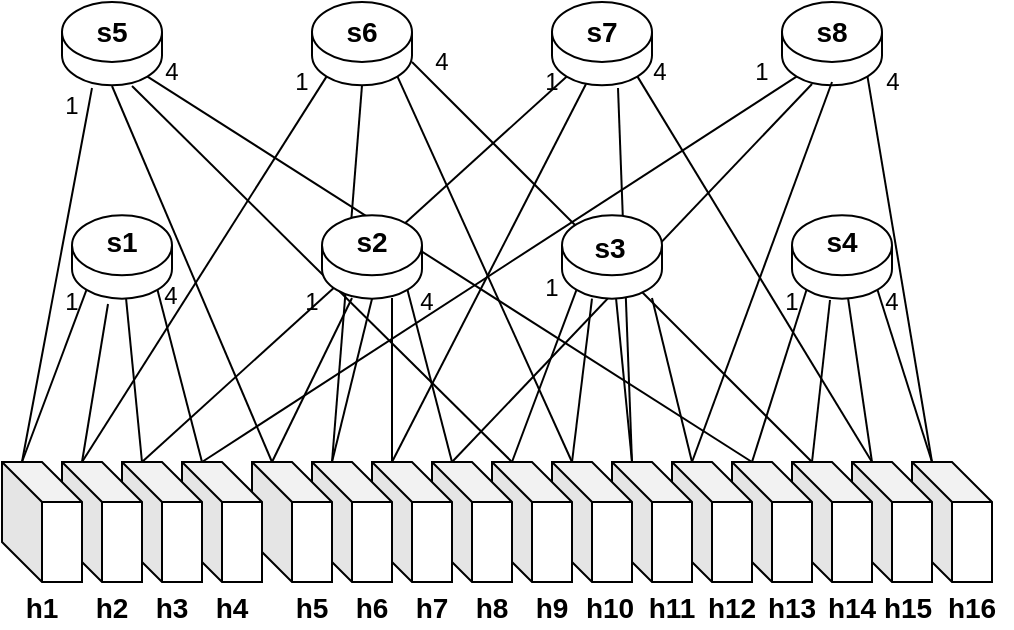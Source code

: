 <mxfile version="14.4.8" type="github">
  <diagram id="tkSsvwyT-QKNX5b_GbQI" name="第 1 页">
    <mxGraphModel dx="1662" dy="762" grid="1" gridSize="10" guides="1" tooltips="1" connect="1" arrows="1" fold="1" page="1" pageScale="1" pageWidth="827" pageHeight="1169" math="0" shadow="0">
      <root>
        <mxCell id="0" />
        <mxCell id="1" parent="0" />
        <mxCell id="td2FWiPlg4FryS3ejVmA-80" value="" style="shape=cube;whiteSpace=wrap;html=1;boundedLbl=1;backgroundOutline=1;darkOpacity=0.05;darkOpacity2=0.1;" vertex="1" parent="1">
          <mxGeometry x="540" y="320" width="40" height="60" as="geometry" />
        </mxCell>
        <mxCell id="td2FWiPlg4FryS3ejVmA-81" value="" style="shape=cube;whiteSpace=wrap;html=1;boundedLbl=1;backgroundOutline=1;darkOpacity=0.05;darkOpacity2=0.1;" vertex="1" parent="1">
          <mxGeometry x="510" y="320" width="40" height="60" as="geometry" />
        </mxCell>
        <mxCell id="td2FWiPlg4FryS3ejVmA-82" value="" style="shape=cylinder3;whiteSpace=wrap;html=1;boundedLbl=1;backgroundOutline=1;size=15;" vertex="1" parent="1">
          <mxGeometry x="480" y="196.66" width="50" height="41.67" as="geometry" />
        </mxCell>
        <mxCell id="td2FWiPlg4FryS3ejVmA-83" value="" style="shape=cube;whiteSpace=wrap;html=1;boundedLbl=1;backgroundOutline=1;darkOpacity=0.05;darkOpacity2=0.1;" vertex="1" parent="1">
          <mxGeometry x="480" y="320" width="40" height="60" as="geometry" />
        </mxCell>
        <mxCell id="td2FWiPlg4FryS3ejVmA-84" value="" style="shape=cube;whiteSpace=wrap;html=1;boundedLbl=1;backgroundOutline=1;darkOpacity=0.05;darkOpacity2=0.1;" vertex="1" parent="1">
          <mxGeometry x="450" y="320" width="40" height="60" as="geometry" />
        </mxCell>
        <mxCell id="td2FWiPlg4FryS3ejVmA-85" value="" style="endArrow=none;html=1;exitX=0;exitY=0;exitDx=10;exitDy=0;exitPerimeter=0;entryX=0.145;entryY=1;entryDx=0;entryDy=-4.35;entryPerimeter=0;" edge="1" parent="1" source="td2FWiPlg4FryS3ejVmA-84" target="td2FWiPlg4FryS3ejVmA-82">
          <mxGeometry width="50" height="50" relative="1" as="geometry">
            <mxPoint x="760" y="420" as="sourcePoint" />
            <mxPoint x="810" y="370" as="targetPoint" />
          </mxGeometry>
        </mxCell>
        <mxCell id="td2FWiPlg4FryS3ejVmA-86" value="" style="endArrow=none;html=1;exitX=0;exitY=0;exitDx=10;exitDy=0;exitPerimeter=0;entryX=0.38;entryY=1.016;entryDx=0;entryDy=0;entryPerimeter=0;" edge="1" parent="1" source="td2FWiPlg4FryS3ejVmA-83" target="td2FWiPlg4FryS3ejVmA-82">
          <mxGeometry width="50" height="50" relative="1" as="geometry">
            <mxPoint x="470" y="330" as="sourcePoint" />
            <mxPoint x="535" y="180" as="targetPoint" />
          </mxGeometry>
        </mxCell>
        <mxCell id="td2FWiPlg4FryS3ejVmA-87" value="" style="endArrow=none;html=1;exitX=0;exitY=0;exitDx=10;exitDy=0;exitPerimeter=0;" edge="1" parent="1" source="td2FWiPlg4FryS3ejVmA-81" target="td2FWiPlg4FryS3ejVmA-82">
          <mxGeometry width="50" height="50" relative="1" as="geometry">
            <mxPoint x="500" y="330" as="sourcePoint" />
            <mxPoint x="535" y="180" as="targetPoint" />
          </mxGeometry>
        </mxCell>
        <mxCell id="td2FWiPlg4FryS3ejVmA-88" value="" style="endArrow=none;html=1;exitX=0;exitY=0;exitDx=10;exitDy=0;exitPerimeter=0;entryX=0.855;entryY=1;entryDx=0;entryDy=-4.35;entryPerimeter=0;" edge="1" parent="1" source="td2FWiPlg4FryS3ejVmA-80" target="td2FWiPlg4FryS3ejVmA-82">
          <mxGeometry width="50" height="50" relative="1" as="geometry">
            <mxPoint x="510" y="340" as="sourcePoint" />
            <mxPoint x="545" y="190" as="targetPoint" />
          </mxGeometry>
        </mxCell>
        <mxCell id="td2FWiPlg4FryS3ejVmA-71" value="" style="shape=cube;whiteSpace=wrap;html=1;boundedLbl=1;backgroundOutline=1;darkOpacity=0.05;darkOpacity2=0.1;" vertex="1" parent="1">
          <mxGeometry x="420" y="320" width="40" height="60" as="geometry" />
        </mxCell>
        <mxCell id="td2FWiPlg4FryS3ejVmA-72" value="" style="shape=cube;whiteSpace=wrap;html=1;boundedLbl=1;backgroundOutline=1;darkOpacity=0.05;darkOpacity2=0.1;" vertex="1" parent="1">
          <mxGeometry x="390" y="320" width="40" height="60" as="geometry" />
        </mxCell>
        <mxCell id="td2FWiPlg4FryS3ejVmA-74" value="" style="shape=cube;whiteSpace=wrap;html=1;boundedLbl=1;backgroundOutline=1;darkOpacity=0.05;darkOpacity2=0.1;" vertex="1" parent="1">
          <mxGeometry x="360" y="320" width="40" height="60" as="geometry" />
        </mxCell>
        <mxCell id="td2FWiPlg4FryS3ejVmA-75" value="" style="shape=cube;whiteSpace=wrap;html=1;boundedLbl=1;backgroundOutline=1;darkOpacity=0.05;darkOpacity2=0.1;" vertex="1" parent="1">
          <mxGeometry x="330" y="320" width="40" height="60" as="geometry" />
        </mxCell>
        <mxCell id="td2FWiPlg4FryS3ejVmA-76" value="" style="endArrow=none;html=1;exitX=0;exitY=0;exitDx=10;exitDy=0;exitPerimeter=0;entryX=0.145;entryY=1;entryDx=0;entryDy=-4.35;entryPerimeter=0;" edge="1" parent="1" source="td2FWiPlg4FryS3ejVmA-75" target="td2FWiPlg4FryS3ejVmA-73">
          <mxGeometry width="50" height="50" relative="1" as="geometry">
            <mxPoint x="640" y="420" as="sourcePoint" />
            <mxPoint x="390" y="238" as="targetPoint" />
          </mxGeometry>
        </mxCell>
        <mxCell id="td2FWiPlg4FryS3ejVmA-77" value="" style="endArrow=none;html=1;exitX=0;exitY=0;exitDx=10;exitDy=0;exitPerimeter=0;entryX=0.3;entryY=1;entryDx=0;entryDy=0;entryPerimeter=0;" edge="1" parent="1" source="td2FWiPlg4FryS3ejVmA-74" target="td2FWiPlg4FryS3ejVmA-73">
          <mxGeometry width="50" height="50" relative="1" as="geometry">
            <mxPoint x="350" y="330" as="sourcePoint" />
            <mxPoint x="415" y="180" as="targetPoint" />
          </mxGeometry>
        </mxCell>
        <mxCell id="td2FWiPlg4FryS3ejVmA-78" value="" style="endArrow=none;html=1;exitX=0;exitY=0;exitDx=10;exitDy=0;exitPerimeter=0;" edge="1" parent="1" source="td2FWiPlg4FryS3ejVmA-72" target="td2FWiPlg4FryS3ejVmA-73">
          <mxGeometry width="50" height="50" relative="1" as="geometry">
            <mxPoint x="380" y="330" as="sourcePoint" />
            <mxPoint x="415" y="180" as="targetPoint" />
          </mxGeometry>
        </mxCell>
        <mxCell id="td2FWiPlg4FryS3ejVmA-79" value="" style="endArrow=none;html=1;exitX=0;exitY=0;exitDx=10;exitDy=0;exitPerimeter=0;" edge="1" parent="1" source="td2FWiPlg4FryS3ejVmA-71">
          <mxGeometry width="50" height="50" relative="1" as="geometry">
            <mxPoint x="390" y="340" as="sourcePoint" />
            <mxPoint x="410" y="238" as="targetPoint" />
          </mxGeometry>
        </mxCell>
        <mxCell id="td2FWiPlg4FryS3ejVmA-3" value="" style="shape=cylinder3;whiteSpace=wrap;html=1;boundedLbl=1;backgroundOutline=1;size=15;" vertex="1" parent="1">
          <mxGeometry x="240" y="90" width="50" height="41.67" as="geometry" />
        </mxCell>
        <mxCell id="td2FWiPlg4FryS3ejVmA-19" value="" style="shape=cylinder3;whiteSpace=wrap;html=1;boundedLbl=1;backgroundOutline=1;size=15;" vertex="1" parent="1">
          <mxGeometry x="115" y="90" width="50" height="41.67" as="geometry" />
        </mxCell>
        <mxCell id="td2FWiPlg4FryS3ejVmA-62" value="" style="shape=cube;whiteSpace=wrap;html=1;boundedLbl=1;backgroundOutline=1;darkOpacity=0.05;darkOpacity2=0.1;" vertex="1" parent="1">
          <mxGeometry x="300" y="320" width="40" height="60" as="geometry" />
        </mxCell>
        <mxCell id="td2FWiPlg4FryS3ejVmA-63" value="" style="shape=cube;whiteSpace=wrap;html=1;boundedLbl=1;backgroundOutline=1;darkOpacity=0.05;darkOpacity2=0.1;" vertex="1" parent="1">
          <mxGeometry x="270" y="320" width="40" height="60" as="geometry" />
        </mxCell>
        <mxCell id="td2FWiPlg4FryS3ejVmA-65" value="" style="shape=cube;whiteSpace=wrap;html=1;boundedLbl=1;backgroundOutline=1;darkOpacity=0.05;darkOpacity2=0.1;" vertex="1" parent="1">
          <mxGeometry x="240" y="320" width="40" height="60" as="geometry" />
        </mxCell>
        <mxCell id="td2FWiPlg4FryS3ejVmA-66" value="" style="shape=cube;whiteSpace=wrap;html=1;boundedLbl=1;backgroundOutline=1;darkOpacity=0.05;darkOpacity2=0.1;" vertex="1" parent="1">
          <mxGeometry x="210" y="320" width="40" height="60" as="geometry" />
        </mxCell>
        <mxCell id="td2FWiPlg4FryS3ejVmA-67" value="" style="endArrow=none;html=1;exitX=0;exitY=0;exitDx=10;exitDy=0;exitPerimeter=0;" edge="1" parent="1" source="td2FWiPlg4FryS3ejVmA-66">
          <mxGeometry width="50" height="50" relative="1" as="geometry">
            <mxPoint x="520" y="420" as="sourcePoint" />
            <mxPoint x="260" y="238" as="targetPoint" />
          </mxGeometry>
        </mxCell>
        <mxCell id="td2FWiPlg4FryS3ejVmA-68" value="" style="endArrow=none;html=1;exitX=0;exitY=0;exitDx=10;exitDy=0;exitPerimeter=0;entryX=0.5;entryY=1;entryDx=0;entryDy=0;entryPerimeter=0;" edge="1" parent="1" source="td2FWiPlg4FryS3ejVmA-65" target="td2FWiPlg4FryS3ejVmA-64">
          <mxGeometry width="50" height="50" relative="1" as="geometry">
            <mxPoint x="230" y="330" as="sourcePoint" />
            <mxPoint x="295" y="180" as="targetPoint" />
          </mxGeometry>
        </mxCell>
        <mxCell id="td2FWiPlg4FryS3ejVmA-69" value="" style="endArrow=none;html=1;exitX=0;exitY=0;exitDx=10;exitDy=0;exitPerimeter=0;" edge="1" parent="1" source="td2FWiPlg4FryS3ejVmA-63">
          <mxGeometry width="50" height="50" relative="1" as="geometry">
            <mxPoint x="260" y="330" as="sourcePoint" />
            <mxPoint x="280" y="238" as="targetPoint" />
          </mxGeometry>
        </mxCell>
        <mxCell id="td2FWiPlg4FryS3ejVmA-70" value="" style="endArrow=none;html=1;exitX=0;exitY=0;exitDx=10;exitDy=0;exitPerimeter=0;entryX=0.855;entryY=1;entryDx=0;entryDy=-4.35;entryPerimeter=0;" edge="1" parent="1" source="td2FWiPlg4FryS3ejVmA-62" target="td2FWiPlg4FryS3ejVmA-64">
          <mxGeometry width="50" height="50" relative="1" as="geometry">
            <mxPoint x="270" y="340" as="sourcePoint" />
            <mxPoint x="305" y="190" as="targetPoint" />
          </mxGeometry>
        </mxCell>
        <mxCell id="td2FWiPlg4FryS3ejVmA-32" value="" style="shape=cube;whiteSpace=wrap;html=1;boundedLbl=1;backgroundOutline=1;darkOpacity=0.05;darkOpacity2=0.1;" vertex="1" parent="1">
          <mxGeometry x="175" y="320" width="40" height="60" as="geometry" />
        </mxCell>
        <mxCell id="td2FWiPlg4FryS3ejVmA-31" value="" style="shape=cube;whiteSpace=wrap;html=1;boundedLbl=1;backgroundOutline=1;darkOpacity=0.05;darkOpacity2=0.1;" vertex="1" parent="1">
          <mxGeometry x="145" y="320" width="40" height="60" as="geometry" />
        </mxCell>
        <mxCell id="td2FWiPlg4FryS3ejVmA-1" value="" style="shape=cylinder3;whiteSpace=wrap;html=1;boundedLbl=1;backgroundOutline=1;size=15;" vertex="1" parent="1">
          <mxGeometry x="120" y="196.66" width="50" height="41.67" as="geometry" />
        </mxCell>
        <mxCell id="td2FWiPlg4FryS3ejVmA-23" value="" style="shape=cube;whiteSpace=wrap;html=1;boundedLbl=1;backgroundOutline=1;darkOpacity=0.05;darkOpacity2=0.1;" vertex="1" parent="1">
          <mxGeometry x="115" y="320" width="40" height="60" as="geometry" />
        </mxCell>
        <mxCell id="td2FWiPlg4FryS3ejVmA-33" value="" style="shape=cube;whiteSpace=wrap;html=1;boundedLbl=1;backgroundOutline=1;darkOpacity=0.05;darkOpacity2=0.1;" vertex="1" parent="1">
          <mxGeometry x="85" y="320" width="40" height="60" as="geometry" />
        </mxCell>
        <mxCell id="td2FWiPlg4FryS3ejVmA-48" value="" style="endArrow=none;html=1;exitX=0;exitY=0;exitDx=10;exitDy=0;exitPerimeter=0;entryX=0.145;entryY=1;entryDx=0;entryDy=-4.35;entryPerimeter=0;" edge="1" parent="1" source="td2FWiPlg4FryS3ejVmA-33" target="td2FWiPlg4FryS3ejVmA-1">
          <mxGeometry width="50" height="50" relative="1" as="geometry">
            <mxPoint x="395" y="420" as="sourcePoint" />
            <mxPoint x="445" y="370" as="targetPoint" />
          </mxGeometry>
        </mxCell>
        <mxCell id="td2FWiPlg4FryS3ejVmA-49" value="" style="endArrow=none;html=1;exitX=0;exitY=0;exitDx=10;exitDy=0;exitPerimeter=0;entryX=0.36;entryY=1.064;entryDx=0;entryDy=0;entryPerimeter=0;" edge="1" parent="1" source="td2FWiPlg4FryS3ejVmA-23" target="td2FWiPlg4FryS3ejVmA-1">
          <mxGeometry width="50" height="50" relative="1" as="geometry">
            <mxPoint x="105" y="330" as="sourcePoint" />
            <mxPoint x="170" y="180" as="targetPoint" />
          </mxGeometry>
        </mxCell>
        <mxCell id="td2FWiPlg4FryS3ejVmA-51" value="" style="endArrow=none;html=1;exitX=0;exitY=0;exitDx=10;exitDy=0;exitPerimeter=0;" edge="1" parent="1" source="td2FWiPlg4FryS3ejVmA-31" target="td2FWiPlg4FryS3ejVmA-1">
          <mxGeometry width="50" height="50" relative="1" as="geometry">
            <mxPoint x="135" y="330" as="sourcePoint" />
            <mxPoint x="170" y="180" as="targetPoint" />
          </mxGeometry>
        </mxCell>
        <mxCell id="td2FWiPlg4FryS3ejVmA-52" value="" style="endArrow=none;html=1;exitX=0;exitY=0;exitDx=10;exitDy=0;exitPerimeter=0;entryX=0.855;entryY=1;entryDx=0;entryDy=-4.35;entryPerimeter=0;" edge="1" parent="1" source="td2FWiPlg4FryS3ejVmA-32" target="td2FWiPlg4FryS3ejVmA-1">
          <mxGeometry width="50" height="50" relative="1" as="geometry">
            <mxPoint x="145" y="340" as="sourcePoint" />
            <mxPoint x="180" y="190" as="targetPoint" />
          </mxGeometry>
        </mxCell>
        <mxCell id="td2FWiPlg4FryS3ejVmA-89" value="" style="endArrow=none;html=1;exitX=0;exitY=0;exitDx=10;exitDy=0;exitPerimeter=0;entryX=0.3;entryY=1.032;entryDx=0;entryDy=0;entryPerimeter=0;" edge="1" parent="1" source="td2FWiPlg4FryS3ejVmA-33" target="td2FWiPlg4FryS3ejVmA-19">
          <mxGeometry width="50" height="50" relative="1" as="geometry">
            <mxPoint x="105" y="330" as="sourcePoint" />
            <mxPoint x="155" y="248.33" as="targetPoint" />
          </mxGeometry>
        </mxCell>
        <mxCell id="td2FWiPlg4FryS3ejVmA-90" value="" style="endArrow=none;html=1;exitX=0;exitY=0;exitDx=10;exitDy=0;exitPerimeter=0;" edge="1" parent="1" source="td2FWiPlg4FryS3ejVmA-66">
          <mxGeometry width="50" height="50" relative="1" as="geometry">
            <mxPoint x="115" y="340" as="sourcePoint" />
            <mxPoint x="140" y="132" as="targetPoint" />
          </mxGeometry>
        </mxCell>
        <mxCell id="td2FWiPlg4FryS3ejVmA-91" value="" style="endArrow=none;html=1;exitX=0;exitY=0;exitDx=10;exitDy=0;exitPerimeter=0;" edge="1" parent="1" source="td2FWiPlg4FryS3ejVmA-75">
          <mxGeometry width="50" height="50" relative="1" as="geometry">
            <mxPoint x="125" y="350" as="sourcePoint" />
            <mxPoint x="150" y="132" as="targetPoint" />
          </mxGeometry>
        </mxCell>
        <mxCell id="td2FWiPlg4FryS3ejVmA-92" value="" style="endArrow=none;html=1;exitX=0;exitY=0;exitDx=10;exitDy=0;exitPerimeter=0;entryX=0.855;entryY=1;entryDx=0;entryDy=-4.35;entryPerimeter=0;" edge="1" parent="1" source="td2FWiPlg4FryS3ejVmA-84" target="td2FWiPlg4FryS3ejVmA-19">
          <mxGeometry width="50" height="50" relative="1" as="geometry">
            <mxPoint x="135" y="360" as="sourcePoint" />
            <mxPoint x="160" y="120" as="targetPoint" />
          </mxGeometry>
        </mxCell>
        <mxCell id="td2FWiPlg4FryS3ejVmA-93" value="" style="endArrow=none;html=1;exitX=0;exitY=0;exitDx=10;exitDy=0;exitPerimeter=0;entryX=0.145;entryY=1;entryDx=0;entryDy=-4.35;entryPerimeter=0;" edge="1" parent="1" source="td2FWiPlg4FryS3ejVmA-23" target="td2FWiPlg4FryS3ejVmA-3">
          <mxGeometry width="50" height="50" relative="1" as="geometry">
            <mxPoint x="145" y="370" as="sourcePoint" />
            <mxPoint x="195" y="288.33" as="targetPoint" />
          </mxGeometry>
        </mxCell>
        <mxCell id="td2FWiPlg4FryS3ejVmA-94" value="" style="endArrow=none;html=1;entryX=0.5;entryY=1;entryDx=0;entryDy=0;entryPerimeter=0;" edge="1" parent="1" target="td2FWiPlg4FryS3ejVmA-3">
          <mxGeometry width="50" height="50" relative="1" as="geometry">
            <mxPoint x="250" y="320" as="sourcePoint" />
            <mxPoint x="205" y="298.33" as="targetPoint" />
          </mxGeometry>
        </mxCell>
        <mxCell id="td2FWiPlg4FryS3ejVmA-95" value="" style="endArrow=none;html=1;exitX=0;exitY=0;exitDx=10;exitDy=0;exitPerimeter=0;entryX=0.855;entryY=1;entryDx=0;entryDy=-4.35;entryPerimeter=0;" edge="1" parent="1" source="td2FWiPlg4FryS3ejVmA-74" target="td2FWiPlg4FryS3ejVmA-3">
          <mxGeometry width="50" height="50" relative="1" as="geometry">
            <mxPoint x="165" y="390" as="sourcePoint" />
            <mxPoint x="215" y="308.33" as="targetPoint" />
          </mxGeometry>
        </mxCell>
        <mxCell id="td2FWiPlg4FryS3ejVmA-96" value="" style="endArrow=none;html=1;exitX=0;exitY=0;exitDx=10;exitDy=0;exitPerimeter=0;" edge="1" parent="1" source="td2FWiPlg4FryS3ejVmA-83">
          <mxGeometry width="50" height="50" relative="1" as="geometry">
            <mxPoint x="175" y="400" as="sourcePoint" />
            <mxPoint x="290" y="120" as="targetPoint" />
          </mxGeometry>
        </mxCell>
        <mxCell id="td2FWiPlg4FryS3ejVmA-97" value="" style="endArrow=none;html=1;exitX=0;exitY=0;exitDx=10;exitDy=0;exitPerimeter=0;entryX=0.145;entryY=1;entryDx=0;entryDy=-4.35;entryPerimeter=0;" edge="1" parent="1" source="td2FWiPlg4FryS3ejVmA-31" target="td2FWiPlg4FryS3ejVmA-98">
          <mxGeometry width="50" height="50" relative="1" as="geometry">
            <mxPoint x="330" y="211.67" as="sourcePoint" />
            <mxPoint x="380" y="130.0" as="targetPoint" />
          </mxGeometry>
        </mxCell>
        <mxCell id="td2FWiPlg4FryS3ejVmA-98" value="" style="shape=cylinder3;whiteSpace=wrap;html=1;boundedLbl=1;backgroundOutline=1;size=15;" vertex="1" parent="1">
          <mxGeometry x="360" y="90" width="50" height="41.67" as="geometry" />
        </mxCell>
        <mxCell id="td2FWiPlg4FryS3ejVmA-99" value="" style="shape=cylinder3;whiteSpace=wrap;html=1;boundedLbl=1;backgroundOutline=1;size=15;" vertex="1" parent="1">
          <mxGeometry x="475" y="90" width="50" height="41.67" as="geometry" />
        </mxCell>
        <mxCell id="td2FWiPlg4FryS3ejVmA-101" value="" style="endArrow=none;html=1;entryX=0.34;entryY=0.984;entryDx=0;entryDy=0;entryPerimeter=0;" edge="1" parent="1" target="td2FWiPlg4FryS3ejVmA-98">
          <mxGeometry width="50" height="50" relative="1" as="geometry">
            <mxPoint x="280" y="320" as="sourcePoint" />
            <mxPoint x="390" y="140" as="targetPoint" />
          </mxGeometry>
        </mxCell>
        <mxCell id="td2FWiPlg4FryS3ejVmA-102" value="" style="endArrow=none;html=1;exitX=0;exitY=0;exitDx=10;exitDy=0;exitPerimeter=0;entryX=0.66;entryY=1.032;entryDx=0;entryDy=0;entryPerimeter=0;" edge="1" parent="1" source="td2FWiPlg4FryS3ejVmA-72" target="td2FWiPlg4FryS3ejVmA-98">
          <mxGeometry width="50" height="50" relative="1" as="geometry">
            <mxPoint x="175" y="340" as="sourcePoint" />
            <mxPoint x="400" y="150" as="targetPoint" />
          </mxGeometry>
        </mxCell>
        <mxCell id="td2FWiPlg4FryS3ejVmA-103" value="" style="endArrow=none;html=1;exitX=0;exitY=0;exitDx=10;exitDy=0;exitPerimeter=0;entryX=0.855;entryY=1;entryDx=0;entryDy=-4.35;entryPerimeter=0;" edge="1" parent="1" source="td2FWiPlg4FryS3ejVmA-81" target="td2FWiPlg4FryS3ejVmA-98">
          <mxGeometry width="50" height="50" relative="1" as="geometry">
            <mxPoint x="185" y="350" as="sourcePoint" />
            <mxPoint x="410" y="160" as="targetPoint" />
          </mxGeometry>
        </mxCell>
        <mxCell id="td2FWiPlg4FryS3ejVmA-104" value="" style="endArrow=none;html=1;exitX=0;exitY=0;exitDx=10;exitDy=0;exitPerimeter=0;entryX=0.145;entryY=1;entryDx=0;entryDy=-4.35;entryPerimeter=0;" edge="1" parent="1" source="td2FWiPlg4FryS3ejVmA-32" target="td2FWiPlg4FryS3ejVmA-99">
          <mxGeometry width="50" height="50" relative="1" as="geometry">
            <mxPoint x="195" y="360" as="sourcePoint" />
            <mxPoint x="420" y="170" as="targetPoint" />
          </mxGeometry>
        </mxCell>
        <mxCell id="td2FWiPlg4FryS3ejVmA-105" value="" style="endArrow=none;html=1;exitX=0;exitY=0;exitDx=10;exitDy=0;exitPerimeter=0;entryX=0.3;entryY=0.984;entryDx=0;entryDy=0;entryPerimeter=0;" edge="1" parent="1" source="td2FWiPlg4FryS3ejVmA-62" target="td2FWiPlg4FryS3ejVmA-99">
          <mxGeometry width="50" height="50" relative="1" as="geometry">
            <mxPoint x="205" y="370" as="sourcePoint" />
            <mxPoint x="430" y="180" as="targetPoint" />
          </mxGeometry>
        </mxCell>
        <mxCell id="td2FWiPlg4FryS3ejVmA-106" value="" style="endArrow=none;html=1;exitX=0;exitY=0;exitDx=10;exitDy=0;exitPerimeter=0;entryX=0.5;entryY=0.96;entryDx=0;entryDy=0;entryPerimeter=0;" edge="1" parent="1" source="td2FWiPlg4FryS3ejVmA-71" target="td2FWiPlg4FryS3ejVmA-99">
          <mxGeometry width="50" height="50" relative="1" as="geometry">
            <mxPoint x="215" y="380" as="sourcePoint" />
            <mxPoint x="510" y="130" as="targetPoint" />
          </mxGeometry>
        </mxCell>
        <mxCell id="td2FWiPlg4FryS3ejVmA-107" value="" style="endArrow=none;html=1;exitX=0;exitY=0;exitDx=10;exitDy=0;exitPerimeter=0;entryX=0.855;entryY=1;entryDx=0;entryDy=-4.35;entryPerimeter=0;" edge="1" parent="1" source="td2FWiPlg4FryS3ejVmA-80" target="td2FWiPlg4FryS3ejVmA-99">
          <mxGeometry width="50" height="50" relative="1" as="geometry">
            <mxPoint x="225" y="390" as="sourcePoint" />
            <mxPoint x="450" y="200" as="targetPoint" />
          </mxGeometry>
        </mxCell>
        <mxCell id="td2FWiPlg4FryS3ejVmA-108" value="&lt;font style=&quot;font-size: 14px&quot;&gt;&lt;b&gt;s1&lt;/b&gt;&lt;/font&gt;" style="text;html=1;strokeColor=none;fillColor=none;align=center;verticalAlign=middle;whiteSpace=wrap;rounded=0;" vertex="1" parent="1">
          <mxGeometry x="125" y="200" width="40" height="20" as="geometry" />
        </mxCell>
        <mxCell id="td2FWiPlg4FryS3ejVmA-115" value="&lt;font style=&quot;font-size: 14px&quot;&gt;&lt;b&gt;s4&lt;/b&gt;&lt;/font&gt;&lt;span style=&quot;color: rgba(0 , 0 , 0 , 0) ; font-family: monospace ; font-size: 0px&quot;&gt;%3CmxGraphModel%3E%3Croot%3E%3CmxCell%20id%3D%220%22%2F%3E%3CmxCell%20id%3D%221%22%20parent%3D%220%22%2F%3E%3CmxCell%20id%3D%222%22%20value%3D%22%26lt%3Bfont%20style%3D%26quot%3Bfont-size%3A%2014px%26quot%3B%26gt%3B%26lt%3Bb%26gt%3Bs1%26lt%3B%2Fb%26gt%3B%26lt%3B%2Ffont%26gt%3B%22%20style%3D%22text%3Bhtml%3D1%3BstrokeColor%3Dnone%3BfillColor%3Dnone%3Balign%3Dcenter%3BverticalAlign%3Dmiddle%3BwhiteSpace%3Dwrap%3Brounded%3D0%3B%22%20vertex%3D%221%22%20parent%3D%221%22%3E%3CmxGeometry%20x%3D%22125%22%20y%3D%22200%22%20width%3D%2240%22%20height%3D%2220%22%20as%3D%22geometry%22%2F%3E%3C%2FmxCell%3E%3C%2Froot%3E%3C%2FmxGraphModel%3E&lt;/span&gt;" style="text;html=1;strokeColor=none;fillColor=none;align=center;verticalAlign=middle;whiteSpace=wrap;rounded=0;" vertex="1" parent="1">
          <mxGeometry x="485" y="200" width="40" height="20" as="geometry" />
        </mxCell>
        <mxCell id="td2FWiPlg4FryS3ejVmA-116" value="&lt;font style=&quot;font-size: 14px&quot;&gt;&lt;b&gt;s5&lt;/b&gt;&lt;/font&gt;" style="text;html=1;strokeColor=none;fillColor=none;align=center;verticalAlign=middle;whiteSpace=wrap;rounded=0;" vertex="1" parent="1">
          <mxGeometry x="120" y="94.84" width="40" height="20" as="geometry" />
        </mxCell>
        <mxCell id="td2FWiPlg4FryS3ejVmA-117" value="&lt;font style=&quot;font-size: 14px&quot;&gt;&lt;b&gt;s6&lt;/b&gt;&lt;/font&gt;" style="text;html=1;strokeColor=none;fillColor=none;align=center;verticalAlign=middle;whiteSpace=wrap;rounded=0;" vertex="1" parent="1">
          <mxGeometry x="245" y="94.84" width="40" height="20" as="geometry" />
        </mxCell>
        <mxCell id="td2FWiPlg4FryS3ejVmA-118" value="&lt;font style=&quot;font-size: 14px&quot;&gt;&lt;b&gt;s7&lt;/b&gt;&lt;/font&gt;&lt;span style=&quot;color: rgba(0 , 0 , 0 , 0) ; font-family: monospace ; font-size: 0px&quot;&gt;%3CmxGraphModel%3E%3Croot%3E%3CmxCell%20id%3D%220%22%2F%3E%3CmxCell%20id%3D%221%22%20parent%3D%220%22%2F%3E%3CmxCell%20id%3D%222%22%20value%3D%22%26lt%3Bfont%20style%3D%26quot%3Bfont-size%3A%2014px%26quot%3B%26gt%3B%26lt%3Bb%26gt%3Bs5%26lt%3B%2Fb%26gt%3B%26lt%3B%2Ffont%26gt%3B%22%20style%3D%22text%3Bhtml%3D1%3BstrokeColor%3Dnone%3BfillColor%3Dnone%3Balign%3Dcenter%3BverticalAlign%3Dmiddle%3BwhiteSpace%3Dwrap%3Brounded%3D0%3B%22%20vertex%3D%221%22%20parent%3D%221%22%3E%3CmxGeometry%20x%3D%22120%22%20y%3D%2294.84%22%20width%3D%2240%22%20height%3D%2220%22%20as%3D%22geometry%22%2F%3E%3C%2FmxCell%3E%3C%2Froot%3E%3C%2FmxGraphModel%3E&lt;/span&gt;" style="text;html=1;strokeColor=none;fillColor=none;align=center;verticalAlign=middle;whiteSpace=wrap;rounded=0;" vertex="1" parent="1">
          <mxGeometry x="365" y="94.84" width="40" height="20" as="geometry" />
        </mxCell>
        <mxCell id="td2FWiPlg4FryS3ejVmA-119" value="&lt;font style=&quot;font-size: 14px&quot;&gt;&lt;b&gt;s8&lt;/b&gt;&lt;/font&gt;" style="text;html=1;strokeColor=none;fillColor=none;align=center;verticalAlign=middle;whiteSpace=wrap;rounded=0;" vertex="1" parent="1">
          <mxGeometry x="480" y="94.84" width="40" height="20" as="geometry" />
        </mxCell>
        <mxCell id="td2FWiPlg4FryS3ejVmA-64" value="" style="shape=cylinder3;whiteSpace=wrap;html=1;boundedLbl=1;backgroundOutline=1;size=15;" vertex="1" parent="1">
          <mxGeometry x="245" y="196.66" width="50" height="41.67" as="geometry" />
        </mxCell>
        <mxCell id="td2FWiPlg4FryS3ejVmA-109" value="&lt;b&gt;&lt;font style=&quot;font-size: 14px&quot;&gt;s2&lt;/font&gt;&lt;/b&gt;" style="text;html=1;strokeColor=none;fillColor=none;align=center;verticalAlign=middle;whiteSpace=wrap;rounded=0;" vertex="1" parent="1">
          <mxGeometry x="250" y="200" width="40" height="20" as="geometry" />
        </mxCell>
        <mxCell id="td2FWiPlg4FryS3ejVmA-73" value="" style="shape=cylinder3;whiteSpace=wrap;html=1;boundedLbl=1;backgroundOutline=1;size=15;" vertex="1" parent="1">
          <mxGeometry x="365" y="196.66" width="50" height="41.67" as="geometry" />
        </mxCell>
        <mxCell id="td2FWiPlg4FryS3ejVmA-110" value="&lt;font style=&quot;font-size: 14px&quot;&gt;&lt;b&gt;s3&lt;/b&gt;&lt;/font&gt;" style="text;html=1;strokeColor=none;fillColor=none;align=center;verticalAlign=middle;whiteSpace=wrap;rounded=0;" vertex="1" parent="1">
          <mxGeometry x="369" y="203" width="40" height="20" as="geometry" />
        </mxCell>
        <mxCell id="td2FWiPlg4FryS3ejVmA-120" value="1" style="text;html=1;strokeColor=none;fillColor=none;align=center;verticalAlign=middle;whiteSpace=wrap;rounded=0;" vertex="1" parent="1">
          <mxGeometry x="100" y="131.67" width="40" height="20" as="geometry" />
        </mxCell>
        <mxCell id="td2FWiPlg4FryS3ejVmA-122" value="1" style="text;html=1;strokeColor=none;fillColor=none;align=center;verticalAlign=middle;whiteSpace=wrap;rounded=0;" vertex="1" parent="1">
          <mxGeometry x="100" y="230" width="40" height="20" as="geometry" />
        </mxCell>
        <mxCell id="td2FWiPlg4FryS3ejVmA-123" value="1" style="text;html=1;strokeColor=none;fillColor=none;align=center;verticalAlign=middle;whiteSpace=wrap;rounded=0;" vertex="1" parent="1">
          <mxGeometry x="215" y="120.0" width="40" height="20" as="geometry" />
        </mxCell>
        <mxCell id="td2FWiPlg4FryS3ejVmA-124" value="1" style="text;html=1;strokeColor=none;fillColor=none;align=center;verticalAlign=middle;whiteSpace=wrap;rounded=0;" vertex="1" parent="1">
          <mxGeometry x="340" y="120.0" width="40" height="20" as="geometry" />
        </mxCell>
        <mxCell id="td2FWiPlg4FryS3ejVmA-125" value="1" style="text;html=1;strokeColor=none;fillColor=none;align=center;verticalAlign=middle;whiteSpace=wrap;rounded=0;" vertex="1" parent="1">
          <mxGeometry x="445" y="114.84" width="40" height="20" as="geometry" />
        </mxCell>
        <mxCell id="td2FWiPlg4FryS3ejVmA-126" value="1" style="text;html=1;strokeColor=none;fillColor=none;align=center;verticalAlign=middle;whiteSpace=wrap;rounded=0;" vertex="1" parent="1">
          <mxGeometry x="220" y="230" width="40" height="20" as="geometry" />
        </mxCell>
        <mxCell id="td2FWiPlg4FryS3ejVmA-127" value="1" style="text;html=1;strokeColor=none;fillColor=none;align=center;verticalAlign=middle;whiteSpace=wrap;rounded=0;" vertex="1" parent="1">
          <mxGeometry x="340" y="223" width="40" height="20" as="geometry" />
        </mxCell>
        <mxCell id="td2FWiPlg4FryS3ejVmA-128" value="1" style="text;html=1;strokeColor=none;fillColor=none;align=center;verticalAlign=middle;whiteSpace=wrap;rounded=0;" vertex="1" parent="1">
          <mxGeometry x="460" y="230" width="40" height="20" as="geometry" />
        </mxCell>
        <mxCell id="td2FWiPlg4FryS3ejVmA-129" value="4" style="text;html=1;strokeColor=none;fillColor=none;align=center;verticalAlign=middle;whiteSpace=wrap;rounded=0;" vertex="1" parent="1">
          <mxGeometry x="150" y="114.84" width="40" height="20" as="geometry" />
        </mxCell>
        <mxCell id="td2FWiPlg4FryS3ejVmA-130" value="4" style="text;html=1;strokeColor=none;fillColor=none;align=center;verticalAlign=middle;whiteSpace=wrap;rounded=0;" vertex="1" parent="1">
          <mxGeometry x="285" y="110.0" width="40" height="20" as="geometry" />
        </mxCell>
        <mxCell id="td2FWiPlg4FryS3ejVmA-131" value="4" style="text;html=1;strokeColor=none;fillColor=none;align=center;verticalAlign=middle;whiteSpace=wrap;rounded=0;" vertex="1" parent="1">
          <mxGeometry x="393.5" y="114.84" width="40" height="20" as="geometry" />
        </mxCell>
        <mxCell id="td2FWiPlg4FryS3ejVmA-132" value="4" style="text;html=1;strokeColor=none;fillColor=none;align=center;verticalAlign=middle;whiteSpace=wrap;rounded=0;" vertex="1" parent="1">
          <mxGeometry x="517.5" y="120" width="25" height="20" as="geometry" />
        </mxCell>
        <mxCell id="td2FWiPlg4FryS3ejVmA-133" value="4" style="text;html=1;strokeColor=none;fillColor=none;align=center;verticalAlign=middle;whiteSpace=wrap;rounded=0;" vertex="1" parent="1">
          <mxGeometry x="510" y="230" width="40" height="20" as="geometry" />
        </mxCell>
        <mxCell id="td2FWiPlg4FryS3ejVmA-138" value="4" style="text;html=1;strokeColor=none;fillColor=none;align=center;verticalAlign=middle;whiteSpace=wrap;rounded=0;" vertex="1" parent="1">
          <mxGeometry x="285" y="230" width="25" height="20" as="geometry" />
        </mxCell>
        <mxCell id="td2FWiPlg4FryS3ejVmA-139" value="4" style="text;html=1;strokeColor=none;fillColor=none;align=center;verticalAlign=middle;whiteSpace=wrap;rounded=0;" vertex="1" parent="1">
          <mxGeometry x="162" y="227" width="15" height="20" as="geometry" />
        </mxCell>
        <mxCell id="td2FWiPlg4FryS3ejVmA-141" value="&lt;font style=&quot;font-size: 14px&quot;&gt;&lt;b&gt;h1&lt;/b&gt;&lt;/font&gt;" style="text;html=1;strokeColor=none;fillColor=none;align=center;verticalAlign=middle;whiteSpace=wrap;rounded=0;" vertex="1" parent="1">
          <mxGeometry x="85" y="383" width="40" height="20" as="geometry" />
        </mxCell>
        <mxCell id="td2FWiPlg4FryS3ejVmA-142" value="&lt;font style=&quot;font-size: 14px&quot;&gt;&lt;b&gt;h2&lt;/b&gt;&lt;/font&gt;" style="text;html=1;strokeColor=none;fillColor=none;align=center;verticalAlign=middle;whiteSpace=wrap;rounded=0;" vertex="1" parent="1">
          <mxGeometry x="120" y="383" width="40" height="20" as="geometry" />
        </mxCell>
        <mxCell id="td2FWiPlg4FryS3ejVmA-143" value="&lt;font style=&quot;font-size: 14px&quot;&gt;&lt;b&gt;h3&lt;/b&gt;&lt;/font&gt;" style="text;html=1;strokeColor=none;fillColor=none;align=center;verticalAlign=middle;whiteSpace=wrap;rounded=0;" vertex="1" parent="1">
          <mxGeometry x="150" y="383" width="40" height="20" as="geometry" />
        </mxCell>
        <mxCell id="td2FWiPlg4FryS3ejVmA-144" value="&lt;font style=&quot;font-size: 14px&quot;&gt;&lt;b&gt;h4&lt;/b&gt;&lt;/font&gt;" style="text;html=1;strokeColor=none;fillColor=none;align=center;verticalAlign=middle;whiteSpace=wrap;rounded=0;" vertex="1" parent="1">
          <mxGeometry x="180" y="383" width="40" height="20" as="geometry" />
        </mxCell>
        <mxCell id="td2FWiPlg4FryS3ejVmA-146" value="&lt;font style=&quot;font-size: 14px&quot;&gt;&lt;b&gt;h5&lt;/b&gt;&lt;/font&gt;" style="text;html=1;strokeColor=none;fillColor=none;align=center;verticalAlign=middle;whiteSpace=wrap;rounded=0;" vertex="1" parent="1">
          <mxGeometry x="220" y="383" width="40" height="20" as="geometry" />
        </mxCell>
        <mxCell id="td2FWiPlg4FryS3ejVmA-147" value="&lt;font style=&quot;font-size: 14px&quot;&gt;&lt;b&gt;h6&lt;/b&gt;&lt;/font&gt;" style="text;html=1;strokeColor=none;fillColor=none;align=center;verticalAlign=middle;whiteSpace=wrap;rounded=0;" vertex="1" parent="1">
          <mxGeometry x="250" y="383" width="40" height="20" as="geometry" />
        </mxCell>
        <mxCell id="td2FWiPlg4FryS3ejVmA-148" value="&lt;font style=&quot;font-size: 14px&quot;&gt;&lt;b&gt;h7&lt;/b&gt;&lt;/font&gt;" style="text;html=1;strokeColor=none;fillColor=none;align=center;verticalAlign=middle;whiteSpace=wrap;rounded=0;" vertex="1" parent="1">
          <mxGeometry x="280" y="383" width="40" height="20" as="geometry" />
        </mxCell>
        <mxCell id="td2FWiPlg4FryS3ejVmA-149" value="&lt;font style=&quot;font-size: 14px&quot;&gt;&lt;b&gt;h8&lt;/b&gt;&lt;/font&gt;" style="text;html=1;strokeColor=none;fillColor=none;align=center;verticalAlign=middle;whiteSpace=wrap;rounded=0;" vertex="1" parent="1">
          <mxGeometry x="310" y="383" width="40" height="20" as="geometry" />
        </mxCell>
        <mxCell id="td2FWiPlg4FryS3ejVmA-150" value="&lt;font style=&quot;font-size: 14px&quot;&gt;&lt;b&gt;h9&lt;/b&gt;&lt;/font&gt;" style="text;html=1;strokeColor=none;fillColor=none;align=center;verticalAlign=middle;whiteSpace=wrap;rounded=0;" vertex="1" parent="1">
          <mxGeometry x="340" y="383" width="40" height="20" as="geometry" />
        </mxCell>
        <mxCell id="td2FWiPlg4FryS3ejVmA-151" value="&lt;font style=&quot;font-size: 14px&quot;&gt;&lt;b&gt;h10&lt;/b&gt;&lt;/font&gt;" style="text;html=1;strokeColor=none;fillColor=none;align=center;verticalAlign=middle;whiteSpace=wrap;rounded=0;" vertex="1" parent="1">
          <mxGeometry x="369" y="383" width="40" height="20" as="geometry" />
        </mxCell>
        <mxCell id="td2FWiPlg4FryS3ejVmA-152" value="&lt;font style=&quot;font-size: 14px&quot;&gt;&lt;b&gt;h11&lt;/b&gt;&lt;/font&gt;" style="text;html=1;strokeColor=none;fillColor=none;align=center;verticalAlign=middle;whiteSpace=wrap;rounded=0;" vertex="1" parent="1">
          <mxGeometry x="400" y="383" width="40" height="20" as="geometry" />
        </mxCell>
        <mxCell id="td2FWiPlg4FryS3ejVmA-153" value="&lt;font style=&quot;font-size: 14px&quot;&gt;&lt;b&gt;h12&lt;/b&gt;&lt;/font&gt;" style="text;html=1;strokeColor=none;fillColor=none;align=center;verticalAlign=middle;whiteSpace=wrap;rounded=0;" vertex="1" parent="1">
          <mxGeometry x="430" y="383" width="40" height="20" as="geometry" />
        </mxCell>
        <mxCell id="td2FWiPlg4FryS3ejVmA-154" value="&lt;font style=&quot;font-size: 14px&quot;&gt;&lt;b&gt;h13&lt;/b&gt;&lt;/font&gt;" style="text;html=1;strokeColor=none;fillColor=none;align=center;verticalAlign=middle;whiteSpace=wrap;rounded=0;" vertex="1" parent="1">
          <mxGeometry x="460" y="383" width="40" height="20" as="geometry" />
        </mxCell>
        <mxCell id="td2FWiPlg4FryS3ejVmA-155" value="&lt;font style=&quot;font-size: 14px&quot;&gt;&lt;b&gt;h14&lt;/b&gt;&lt;/font&gt;" style="text;html=1;strokeColor=none;fillColor=none;align=center;verticalAlign=middle;whiteSpace=wrap;rounded=0;" vertex="1" parent="1">
          <mxGeometry x="490" y="383" width="40" height="20" as="geometry" />
        </mxCell>
        <mxCell id="td2FWiPlg4FryS3ejVmA-156" value="&lt;font style=&quot;font-size: 14px&quot;&gt;&lt;b&gt;h15&lt;/b&gt;&lt;/font&gt;" style="text;html=1;strokeColor=none;fillColor=none;align=center;verticalAlign=middle;whiteSpace=wrap;rounded=0;" vertex="1" parent="1">
          <mxGeometry x="517.5" y="383" width="40" height="20" as="geometry" />
        </mxCell>
        <mxCell id="td2FWiPlg4FryS3ejVmA-157" value="&lt;font style=&quot;font-size: 14px&quot;&gt;&lt;b&gt;h16&lt;/b&gt;&lt;/font&gt;" style="text;html=1;strokeColor=none;fillColor=none;align=center;verticalAlign=middle;whiteSpace=wrap;rounded=0;" vertex="1" parent="1">
          <mxGeometry x="550" y="383" width="40" height="20" as="geometry" />
        </mxCell>
      </root>
    </mxGraphModel>
  </diagram>
</mxfile>
